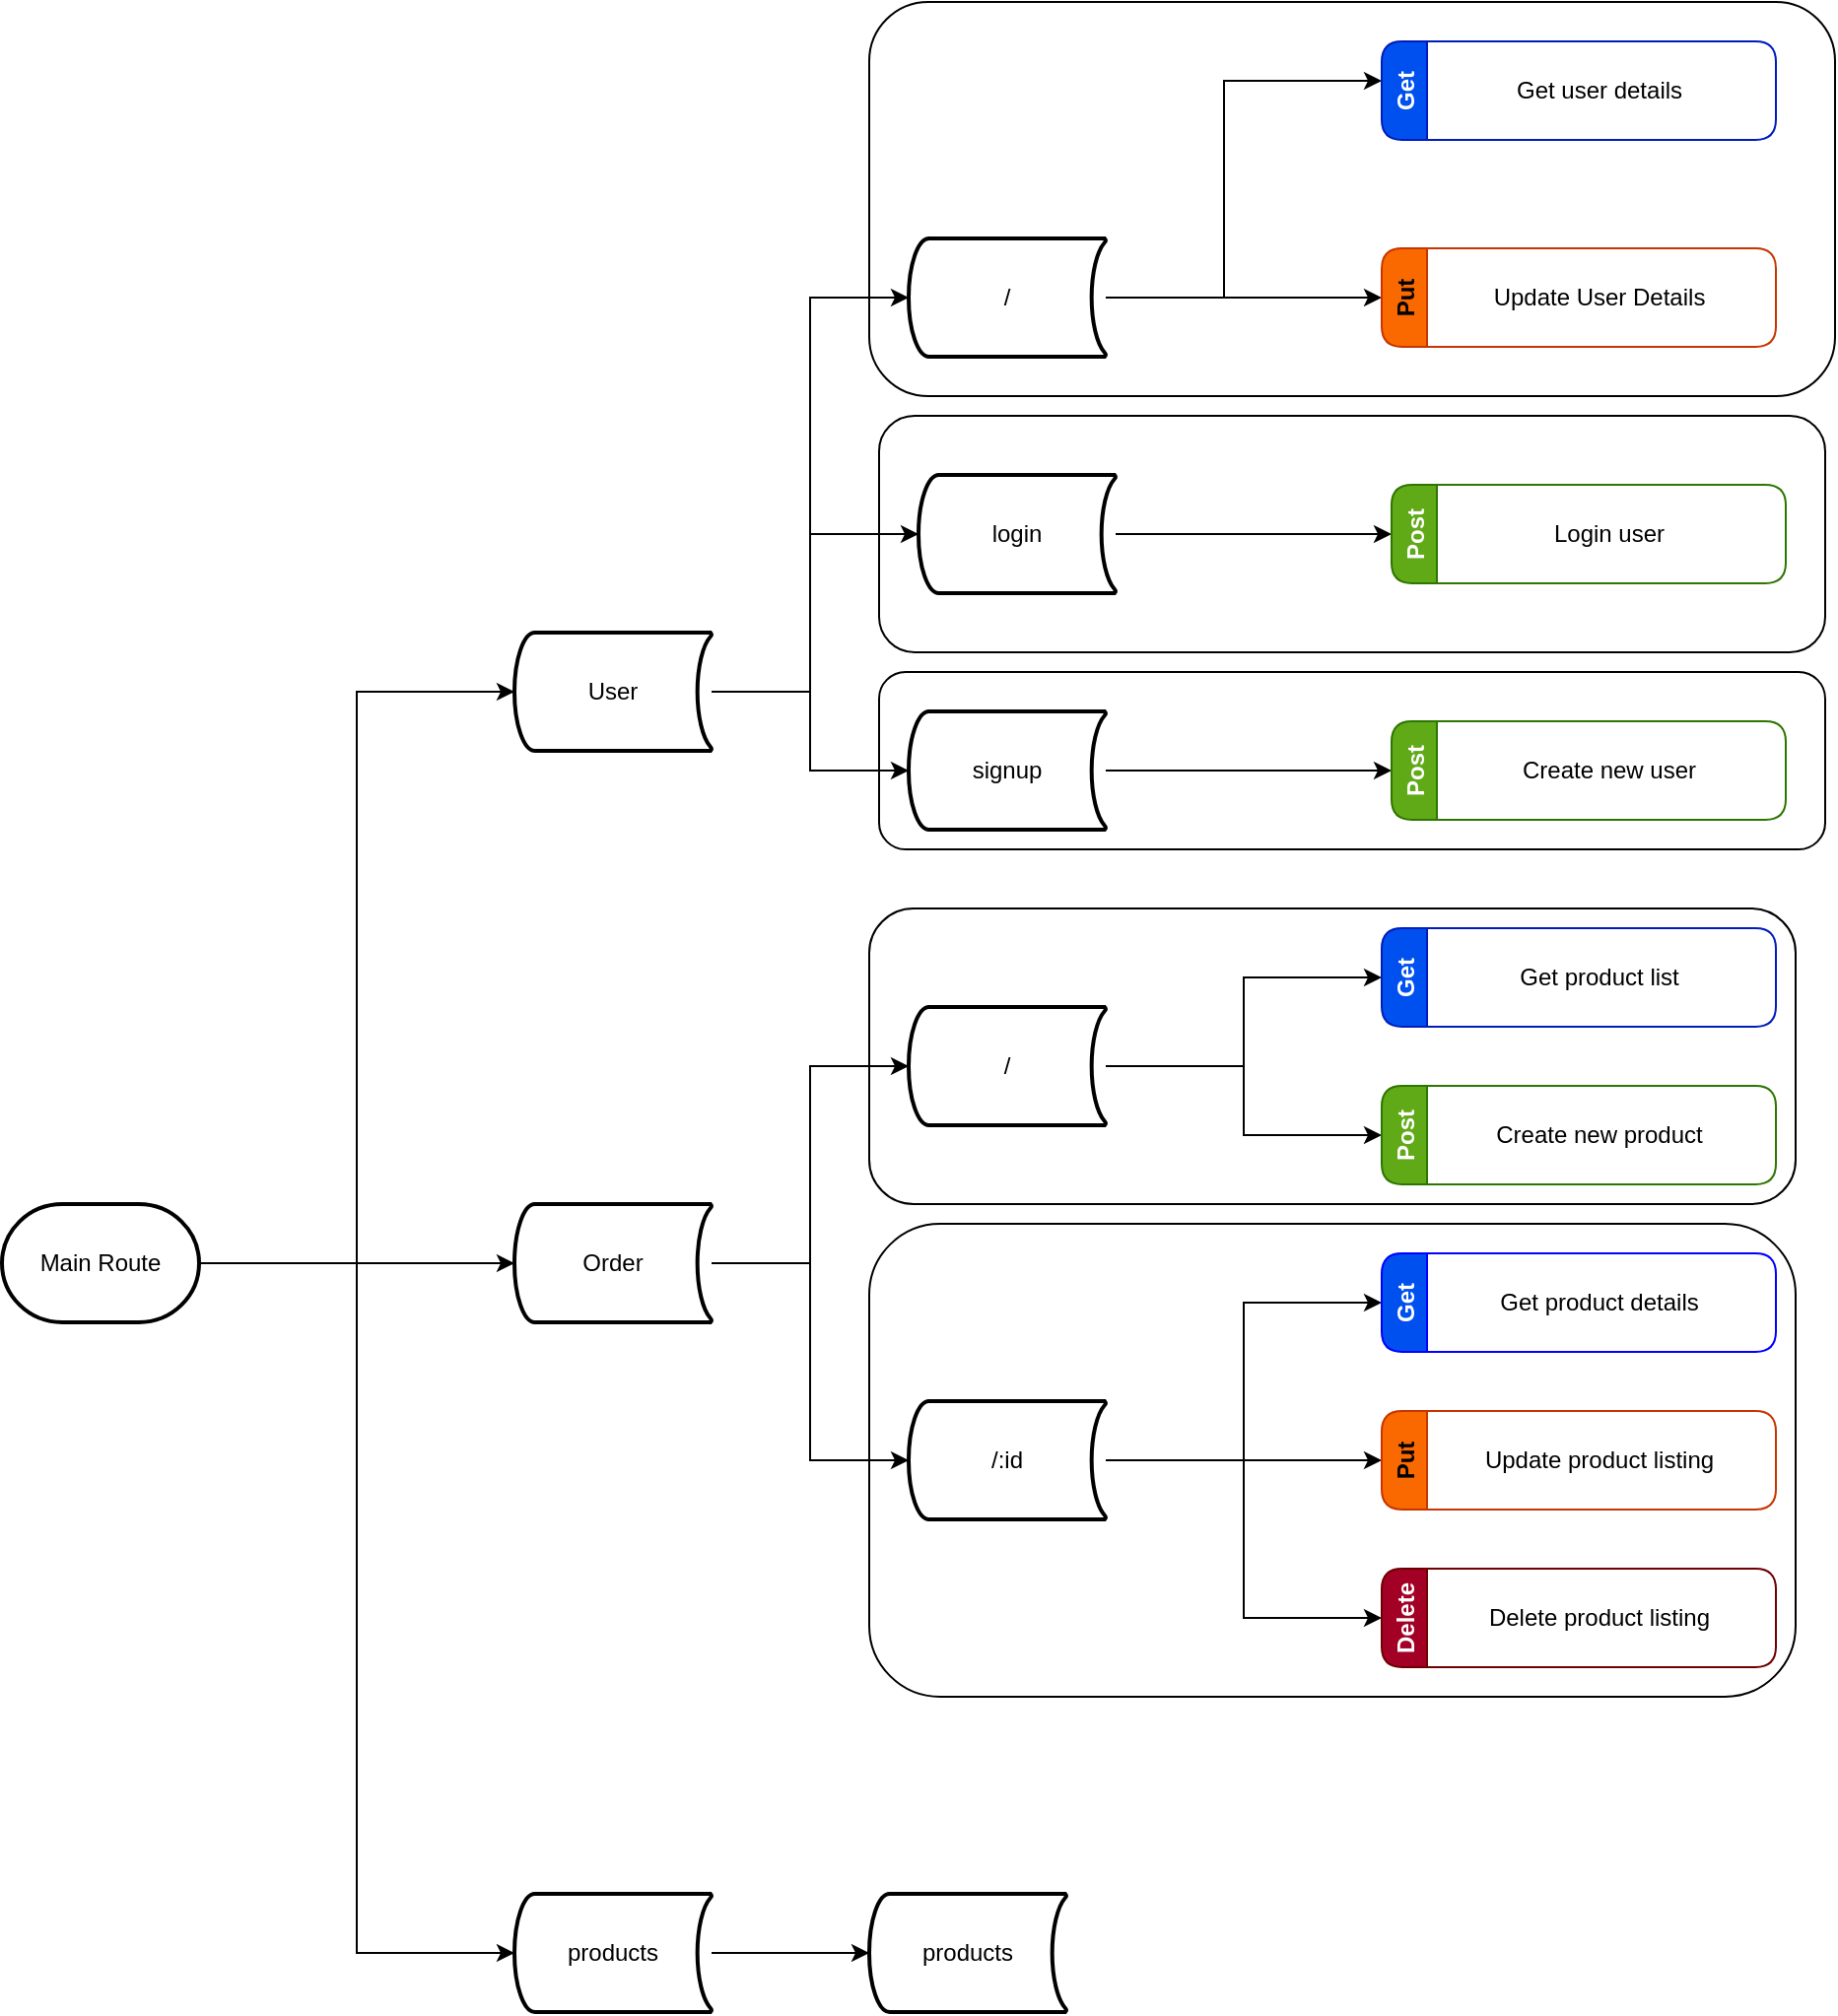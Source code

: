 <mxfile version="19.0.3" type="device"><diagram id="nZ7SudFiqUvSSSgaW7J3" name="Page-1"><mxGraphModel dx="1038" dy="1741" grid="1" gridSize="10" guides="1" tooltips="1" connect="1" arrows="1" fold="1" page="1" pageScale="1" pageWidth="850" pageHeight="1100" math="0" shadow="0"><root><mxCell id="0"/><mxCell id="1" parent="0"/><mxCell id="utoI6_6kBgc8nuwsAvws-58" value="" style="rounded=1;whiteSpace=wrap;html=1;" vertex="1" parent="1"><mxGeometry x="545" y="-50" width="480" height="90" as="geometry"/></mxCell><mxCell id="utoI6_6kBgc8nuwsAvws-57" value="" style="rounded=1;whiteSpace=wrap;html=1;" vertex="1" parent="1"><mxGeometry x="545" y="-180" width="480" height="120" as="geometry"/></mxCell><mxCell id="utoI6_6kBgc8nuwsAvws-55" value="" style="rounded=1;whiteSpace=wrap;html=1;" vertex="1" parent="1"><mxGeometry x="540" y="-390" width="490" height="200" as="geometry"/></mxCell><mxCell id="utoI6_6kBgc8nuwsAvws-54" value="" style="rounded=1;whiteSpace=wrap;html=1;" vertex="1" parent="1"><mxGeometry x="540" y="230" width="470" height="240" as="geometry"/></mxCell><mxCell id="utoI6_6kBgc8nuwsAvws-53" value="" style="rounded=1;whiteSpace=wrap;html=1;" vertex="1" parent="1"><mxGeometry x="540" y="70" width="470" height="150" as="geometry"/></mxCell><mxCell id="utoI6_6kBgc8nuwsAvws-2" style="edgeStyle=orthogonalEdgeStyle;rounded=0;orthogonalLoop=1;jettySize=auto;html=1;entryX=0;entryY=0.5;entryDx=0;entryDy=0;entryPerimeter=0;" edge="1" parent="1" source="utoI6_6kBgc8nuwsAvws-1" target="utoI6_6kBgc8nuwsAvws-3"><mxGeometry relative="1" as="geometry"><mxPoint x="320" y="250" as="targetPoint"/></mxGeometry></mxCell><mxCell id="utoI6_6kBgc8nuwsAvws-6" style="edgeStyle=orthogonalEdgeStyle;rounded=0;orthogonalLoop=1;jettySize=auto;html=1;entryX=0;entryY=0.5;entryDx=0;entryDy=0;entryPerimeter=0;" edge="1" parent="1" source="utoI6_6kBgc8nuwsAvws-1" target="utoI6_6kBgc8nuwsAvws-4"><mxGeometry relative="1" as="geometry"><Array as="points"><mxPoint x="360" y="250"/></Array></mxGeometry></mxCell><mxCell id="utoI6_6kBgc8nuwsAvws-7" style="edgeStyle=orthogonalEdgeStyle;rounded=0;orthogonalLoop=1;jettySize=auto;html=1;entryX=0;entryY=0.5;entryDx=0;entryDy=0;entryPerimeter=0;" edge="1" parent="1" source="utoI6_6kBgc8nuwsAvws-1" target="utoI6_6kBgc8nuwsAvws-5"><mxGeometry relative="1" as="geometry"/></mxCell><mxCell id="utoI6_6kBgc8nuwsAvws-1" value="Main Route" style="strokeWidth=2;html=1;shape=mxgraph.flowchart.terminator;whiteSpace=wrap;" vertex="1" parent="1"><mxGeometry x="100" y="220" width="100" height="60" as="geometry"/></mxCell><mxCell id="utoI6_6kBgc8nuwsAvws-10" value="" style="edgeStyle=orthogonalEdgeStyle;rounded=0;orthogonalLoop=1;jettySize=auto;html=1;" edge="1" parent="1" source="utoI6_6kBgc8nuwsAvws-3" target="utoI6_6kBgc8nuwsAvws-9"><mxGeometry relative="1" as="geometry"><Array as="points"><mxPoint x="510" y="-40"/><mxPoint x="510" y="-120"/></Array></mxGeometry></mxCell><mxCell id="utoI6_6kBgc8nuwsAvws-12" value="" style="edgeStyle=orthogonalEdgeStyle;rounded=0;orthogonalLoop=1;jettySize=auto;html=1;" edge="1" parent="1" source="utoI6_6kBgc8nuwsAvws-3" target="utoI6_6kBgc8nuwsAvws-11"><mxGeometry relative="1" as="geometry"/></mxCell><mxCell id="utoI6_6kBgc8nuwsAvws-16" value="" style="edgeStyle=orthogonalEdgeStyle;rounded=0;orthogonalLoop=1;jettySize=auto;html=1;" edge="1" parent="1" source="utoI6_6kBgc8nuwsAvws-3" target="utoI6_6kBgc8nuwsAvws-15"><mxGeometry relative="1" as="geometry"><Array as="points"><mxPoint x="510" y="-40"/><mxPoint x="510" y="-240"/></Array></mxGeometry></mxCell><mxCell id="utoI6_6kBgc8nuwsAvws-3" value="User" style="strokeWidth=2;html=1;shape=mxgraph.flowchart.stored_data;whiteSpace=wrap;" vertex="1" parent="1"><mxGeometry x="360" y="-70" width="100" height="60" as="geometry"/></mxCell><mxCell id="utoI6_6kBgc8nuwsAvws-33" value="" style="edgeStyle=orthogonalEdgeStyle;rounded=0;orthogonalLoop=1;jettySize=auto;html=1;entryX=0;entryY=0.5;entryDx=0;entryDy=0;entryPerimeter=0;" edge="1" parent="1" source="utoI6_6kBgc8nuwsAvws-4" target="utoI6_6kBgc8nuwsAvws-32"><mxGeometry relative="1" as="geometry"><mxPoint x="570" y="150" as="targetPoint"/><Array as="points"><mxPoint x="510" y="250"/><mxPoint x="510" y="150"/></Array></mxGeometry></mxCell><mxCell id="utoI6_6kBgc8nuwsAvws-35" value="" style="edgeStyle=orthogonalEdgeStyle;rounded=0;orthogonalLoop=1;jettySize=auto;html=1;" edge="1" parent="1" source="utoI6_6kBgc8nuwsAvws-4" target="utoI6_6kBgc8nuwsAvws-34"><mxGeometry relative="1" as="geometry"><Array as="points"><mxPoint x="510" y="250"/><mxPoint x="510" y="350"/></Array></mxGeometry></mxCell><mxCell id="utoI6_6kBgc8nuwsAvws-4" value="Order" style="strokeWidth=2;html=1;shape=mxgraph.flowchart.stored_data;whiteSpace=wrap;" vertex="1" parent="1"><mxGeometry x="360" y="220" width="100" height="60" as="geometry"/></mxCell><mxCell id="utoI6_6kBgc8nuwsAvws-14" value="" style="edgeStyle=orthogonalEdgeStyle;rounded=0;orthogonalLoop=1;jettySize=auto;html=1;" edge="1" parent="1" source="utoI6_6kBgc8nuwsAvws-5" target="utoI6_6kBgc8nuwsAvws-13"><mxGeometry relative="1" as="geometry"/></mxCell><mxCell id="utoI6_6kBgc8nuwsAvws-5" value="products" style="strokeWidth=2;html=1;shape=mxgraph.flowchart.stored_data;whiteSpace=wrap;" vertex="1" parent="1"><mxGeometry x="360" y="570" width="100" height="60" as="geometry"/></mxCell><mxCell id="utoI6_6kBgc8nuwsAvws-25" style="edgeStyle=orthogonalEdgeStyle;rounded=0;orthogonalLoop=1;jettySize=auto;html=1;entryX=0;entryY=0.5;entryDx=0;entryDy=0;" edge="1" parent="1" source="utoI6_6kBgc8nuwsAvws-9" target="utoI6_6kBgc8nuwsAvws-23"><mxGeometry relative="1" as="geometry"/></mxCell><mxCell id="utoI6_6kBgc8nuwsAvws-9" value="login" style="strokeWidth=2;html=1;shape=mxgraph.flowchart.stored_data;whiteSpace=wrap;" vertex="1" parent="1"><mxGeometry x="565" y="-150" width="100" height="60" as="geometry"/></mxCell><mxCell id="utoI6_6kBgc8nuwsAvws-27" style="edgeStyle=orthogonalEdgeStyle;rounded=0;orthogonalLoop=1;jettySize=auto;html=1;entryX=0;entryY=0.5;entryDx=0;entryDy=0;" edge="1" parent="1" source="utoI6_6kBgc8nuwsAvws-11" target="utoI6_6kBgc8nuwsAvws-26"><mxGeometry relative="1" as="geometry"/></mxCell><mxCell id="utoI6_6kBgc8nuwsAvws-11" value="signup" style="strokeWidth=2;html=1;shape=mxgraph.flowchart.stored_data;whiteSpace=wrap;" vertex="1" parent="1"><mxGeometry x="560" y="-30" width="100" height="60" as="geometry"/></mxCell><mxCell id="utoI6_6kBgc8nuwsAvws-13" value="products" style="strokeWidth=2;html=1;shape=mxgraph.flowchart.stored_data;whiteSpace=wrap;" vertex="1" parent="1"><mxGeometry x="540" y="570" width="100" height="60" as="geometry"/></mxCell><mxCell id="utoI6_6kBgc8nuwsAvws-17" style="edgeStyle=orthogonalEdgeStyle;rounded=0;orthogonalLoop=1;jettySize=auto;html=1;" edge="1" parent="1" source="utoI6_6kBgc8nuwsAvws-15" target="utoI6_6kBgc8nuwsAvws-18"><mxGeometry relative="1" as="geometry"><mxPoint x="770" y="-340" as="targetPoint"/><Array as="points"><mxPoint x="720" y="-240"/><mxPoint x="720" y="-350"/></Array></mxGeometry></mxCell><mxCell id="utoI6_6kBgc8nuwsAvws-20" style="edgeStyle=orthogonalEdgeStyle;rounded=0;orthogonalLoop=1;jettySize=auto;html=1;entryX=0;entryY=0.5;entryDx=0;entryDy=0;" edge="1" parent="1" source="utoI6_6kBgc8nuwsAvws-15" target="utoI6_6kBgc8nuwsAvws-24"><mxGeometry relative="1" as="geometry"><mxPoint x="800" y="-240" as="targetPoint"/></mxGeometry></mxCell><mxCell id="utoI6_6kBgc8nuwsAvws-15" value="/" style="strokeWidth=2;html=1;shape=mxgraph.flowchart.stored_data;whiteSpace=wrap;" vertex="1" parent="1"><mxGeometry x="560" y="-270" width="100" height="60" as="geometry"/></mxCell><mxCell id="utoI6_6kBgc8nuwsAvws-18" value="Get" style="swimlane;horizontal=0;fillColor=#0050ef;fontColor=#ffffff;strokeColor=#001DBC;rounded=1;" vertex="1" parent="1"><mxGeometry x="800" y="-370" width="200" height="50" as="geometry"/></mxCell><mxCell id="utoI6_6kBgc8nuwsAvws-29" value="Get user details" style="text;html=1;align=center;verticalAlign=middle;resizable=0;points=[];autosize=1;strokeColor=none;fillColor=none;" vertex="1" parent="utoI6_6kBgc8nuwsAvws-18"><mxGeometry x="60" y="15" width="100" height="20" as="geometry"/></mxCell><mxCell id="utoI6_6kBgc8nuwsAvws-23" value="Post" style="swimlane;horizontal=0;fillColor=#60a917;fontColor=#ffffff;strokeColor=#2D7600;startSize=23;rounded=1;" vertex="1" parent="1"><mxGeometry x="805" y="-145" width="200" height="50" as="geometry"/></mxCell><mxCell id="utoI6_6kBgc8nuwsAvws-30" value="Login user" style="text;html=1;align=center;verticalAlign=middle;resizable=0;points=[];autosize=1;strokeColor=none;fillColor=none;" vertex="1" parent="utoI6_6kBgc8nuwsAvws-23"><mxGeometry x="75" y="15" width="70" height="20" as="geometry"/></mxCell><mxCell id="utoI6_6kBgc8nuwsAvws-24" value="Put" style="swimlane;horizontal=0;fillColor=#fa6800;fontColor=#000000;strokeColor=#C73500;startSize=23;rounded=1;" vertex="1" parent="1"><mxGeometry x="800" y="-265" width="200" height="50" as="geometry"/></mxCell><mxCell id="utoI6_6kBgc8nuwsAvws-28" value="Update User Details" style="text;html=1;align=center;verticalAlign=middle;resizable=0;points=[];autosize=1;strokeColor=none;fillColor=none;" vertex="1" parent="utoI6_6kBgc8nuwsAvws-24"><mxGeometry x="50" y="15" width="120" height="20" as="geometry"/></mxCell><mxCell id="utoI6_6kBgc8nuwsAvws-26" value="Post" style="swimlane;horizontal=0;fillColor=#60a917;fontColor=#ffffff;strokeColor=#2D7600;startSize=23;rounded=1;" vertex="1" parent="1"><mxGeometry x="805" y="-25" width="200" height="50" as="geometry"/></mxCell><mxCell id="utoI6_6kBgc8nuwsAvws-31" value="Create new user" style="text;html=1;align=center;verticalAlign=middle;resizable=0;points=[];autosize=1;strokeColor=none;fillColor=none;" vertex="1" parent="utoI6_6kBgc8nuwsAvws-26"><mxGeometry x="60" y="15" width="100" height="20" as="geometry"/></mxCell><mxCell id="utoI6_6kBgc8nuwsAvws-38" style="edgeStyle=orthogonalEdgeStyle;rounded=0;orthogonalLoop=1;jettySize=auto;html=1;entryX=0;entryY=0.5;entryDx=0;entryDy=0;" edge="1" parent="1" source="utoI6_6kBgc8nuwsAvws-32" target="utoI6_6kBgc8nuwsAvws-36"><mxGeometry relative="1" as="geometry"/></mxCell><mxCell id="utoI6_6kBgc8nuwsAvws-42" style="edgeStyle=orthogonalEdgeStyle;rounded=0;orthogonalLoop=1;jettySize=auto;html=1;entryX=0;entryY=0.5;entryDx=0;entryDy=0;" edge="1" parent="1" source="utoI6_6kBgc8nuwsAvws-32" target="utoI6_6kBgc8nuwsAvws-40"><mxGeometry relative="1" as="geometry"/></mxCell><mxCell id="utoI6_6kBgc8nuwsAvws-32" value="/" style="strokeWidth=2;html=1;shape=mxgraph.flowchart.stored_data;whiteSpace=wrap;" vertex="1" parent="1"><mxGeometry x="560" y="120" width="100" height="60" as="geometry"/></mxCell><mxCell id="utoI6_6kBgc8nuwsAvws-43" style="edgeStyle=orthogonalEdgeStyle;rounded=0;orthogonalLoop=1;jettySize=auto;html=1;entryX=0;entryY=0.5;entryDx=0;entryDy=0;" edge="1" parent="1" source="utoI6_6kBgc8nuwsAvws-34" target="utoI6_6kBgc8nuwsAvws-44"><mxGeometry relative="1" as="geometry"><mxPoint x="840" y="350" as="targetPoint"/></mxGeometry></mxCell><mxCell id="utoI6_6kBgc8nuwsAvws-48" style="edgeStyle=orthogonalEdgeStyle;rounded=0;orthogonalLoop=1;jettySize=auto;html=1;entryX=0;entryY=0.5;entryDx=0;entryDy=0;" edge="1" parent="1" source="utoI6_6kBgc8nuwsAvws-34" target="utoI6_6kBgc8nuwsAvws-46"><mxGeometry relative="1" as="geometry"/></mxCell><mxCell id="utoI6_6kBgc8nuwsAvws-51" style="edgeStyle=orthogonalEdgeStyle;rounded=0;orthogonalLoop=1;jettySize=auto;html=1;entryX=0;entryY=0.5;entryDx=0;entryDy=0;" edge="1" parent="1" source="utoI6_6kBgc8nuwsAvws-34" target="utoI6_6kBgc8nuwsAvws-49"><mxGeometry relative="1" as="geometry"/></mxCell><mxCell id="utoI6_6kBgc8nuwsAvws-34" value="/:id" style="strokeWidth=2;html=1;shape=mxgraph.flowchart.stored_data;whiteSpace=wrap;" vertex="1" parent="1"><mxGeometry x="560" y="320" width="100" height="60" as="geometry"/></mxCell><mxCell id="utoI6_6kBgc8nuwsAvws-36" value="Get" style="swimlane;horizontal=0;fillColor=#0050ef;fontColor=#ffffff;strokeColor=#001DBC;rounded=1;" vertex="1" parent="1"><mxGeometry x="800" y="80" width="200" height="50" as="geometry"/></mxCell><mxCell id="utoI6_6kBgc8nuwsAvws-37" value="Get product list" style="text;html=1;align=center;verticalAlign=middle;resizable=0;points=[];autosize=1;strokeColor=none;fillColor=none;" vertex="1" parent="utoI6_6kBgc8nuwsAvws-36"><mxGeometry x="60" y="15" width="100" height="20" as="geometry"/></mxCell><mxCell id="utoI6_6kBgc8nuwsAvws-40" value="Post" style="swimlane;horizontal=0;fillColor=#60a917;fontColor=#ffffff;strokeColor=#2D7600;startSize=23;rounded=1;" vertex="1" parent="1"><mxGeometry x="800" y="160" width="200" height="50" as="geometry"/></mxCell><mxCell id="utoI6_6kBgc8nuwsAvws-41" value="Create new product" style="text;html=1;align=center;verticalAlign=middle;resizable=0;points=[];autosize=1;strokeColor=none;fillColor=none;" vertex="1" parent="utoI6_6kBgc8nuwsAvws-40"><mxGeometry x="50" y="15" width="120" height="20" as="geometry"/></mxCell><mxCell id="utoI6_6kBgc8nuwsAvws-44" value="Get" style="swimlane;horizontal=0;fillColor=#0050ef;fontColor=#ffffff;strokeColor=#0000FF;rounded=1;" vertex="1" parent="1"><mxGeometry x="800" y="245" width="200" height="50" as="geometry"/></mxCell><mxCell id="utoI6_6kBgc8nuwsAvws-45" value="Get product details" style="text;html=1;align=center;verticalAlign=middle;resizable=0;points=[];autosize=1;strokeColor=none;fillColor=none;" vertex="1" parent="utoI6_6kBgc8nuwsAvws-44"><mxGeometry x="50" y="15" width="120" height="20" as="geometry"/></mxCell><mxCell id="utoI6_6kBgc8nuwsAvws-46" value="Put" style="swimlane;horizontal=0;fillColor=#fa6800;fontColor=#000000;strokeColor=#C73500;startSize=23;rounded=1;" vertex="1" parent="1"><mxGeometry x="800" y="325" width="200" height="50" as="geometry"/></mxCell><mxCell id="utoI6_6kBgc8nuwsAvws-47" value="Update product listing" style="text;html=1;align=center;verticalAlign=middle;resizable=0;points=[];autosize=1;strokeColor=none;fillColor=none;rounded=1;" vertex="1" parent="utoI6_6kBgc8nuwsAvws-46"><mxGeometry x="45" y="15" width="130" height="20" as="geometry"/></mxCell><mxCell id="utoI6_6kBgc8nuwsAvws-49" value="Delete" style="swimlane;horizontal=0;fillColor=#a20025;fontColor=#ffffff;strokeColor=#6F0000;startSize=23;rounded=1;" vertex="1" parent="1"><mxGeometry x="800" y="405" width="200" height="50" as="geometry"/></mxCell><mxCell id="utoI6_6kBgc8nuwsAvws-50" value="Delete product listing" style="text;html=1;align=center;verticalAlign=middle;resizable=0;points=[];autosize=1;strokeColor=none;fillColor=none;" vertex="1" parent="utoI6_6kBgc8nuwsAvws-49"><mxGeometry x="45" y="15" width="130" height="20" as="geometry"/></mxCell></root></mxGraphModel></diagram></mxfile>